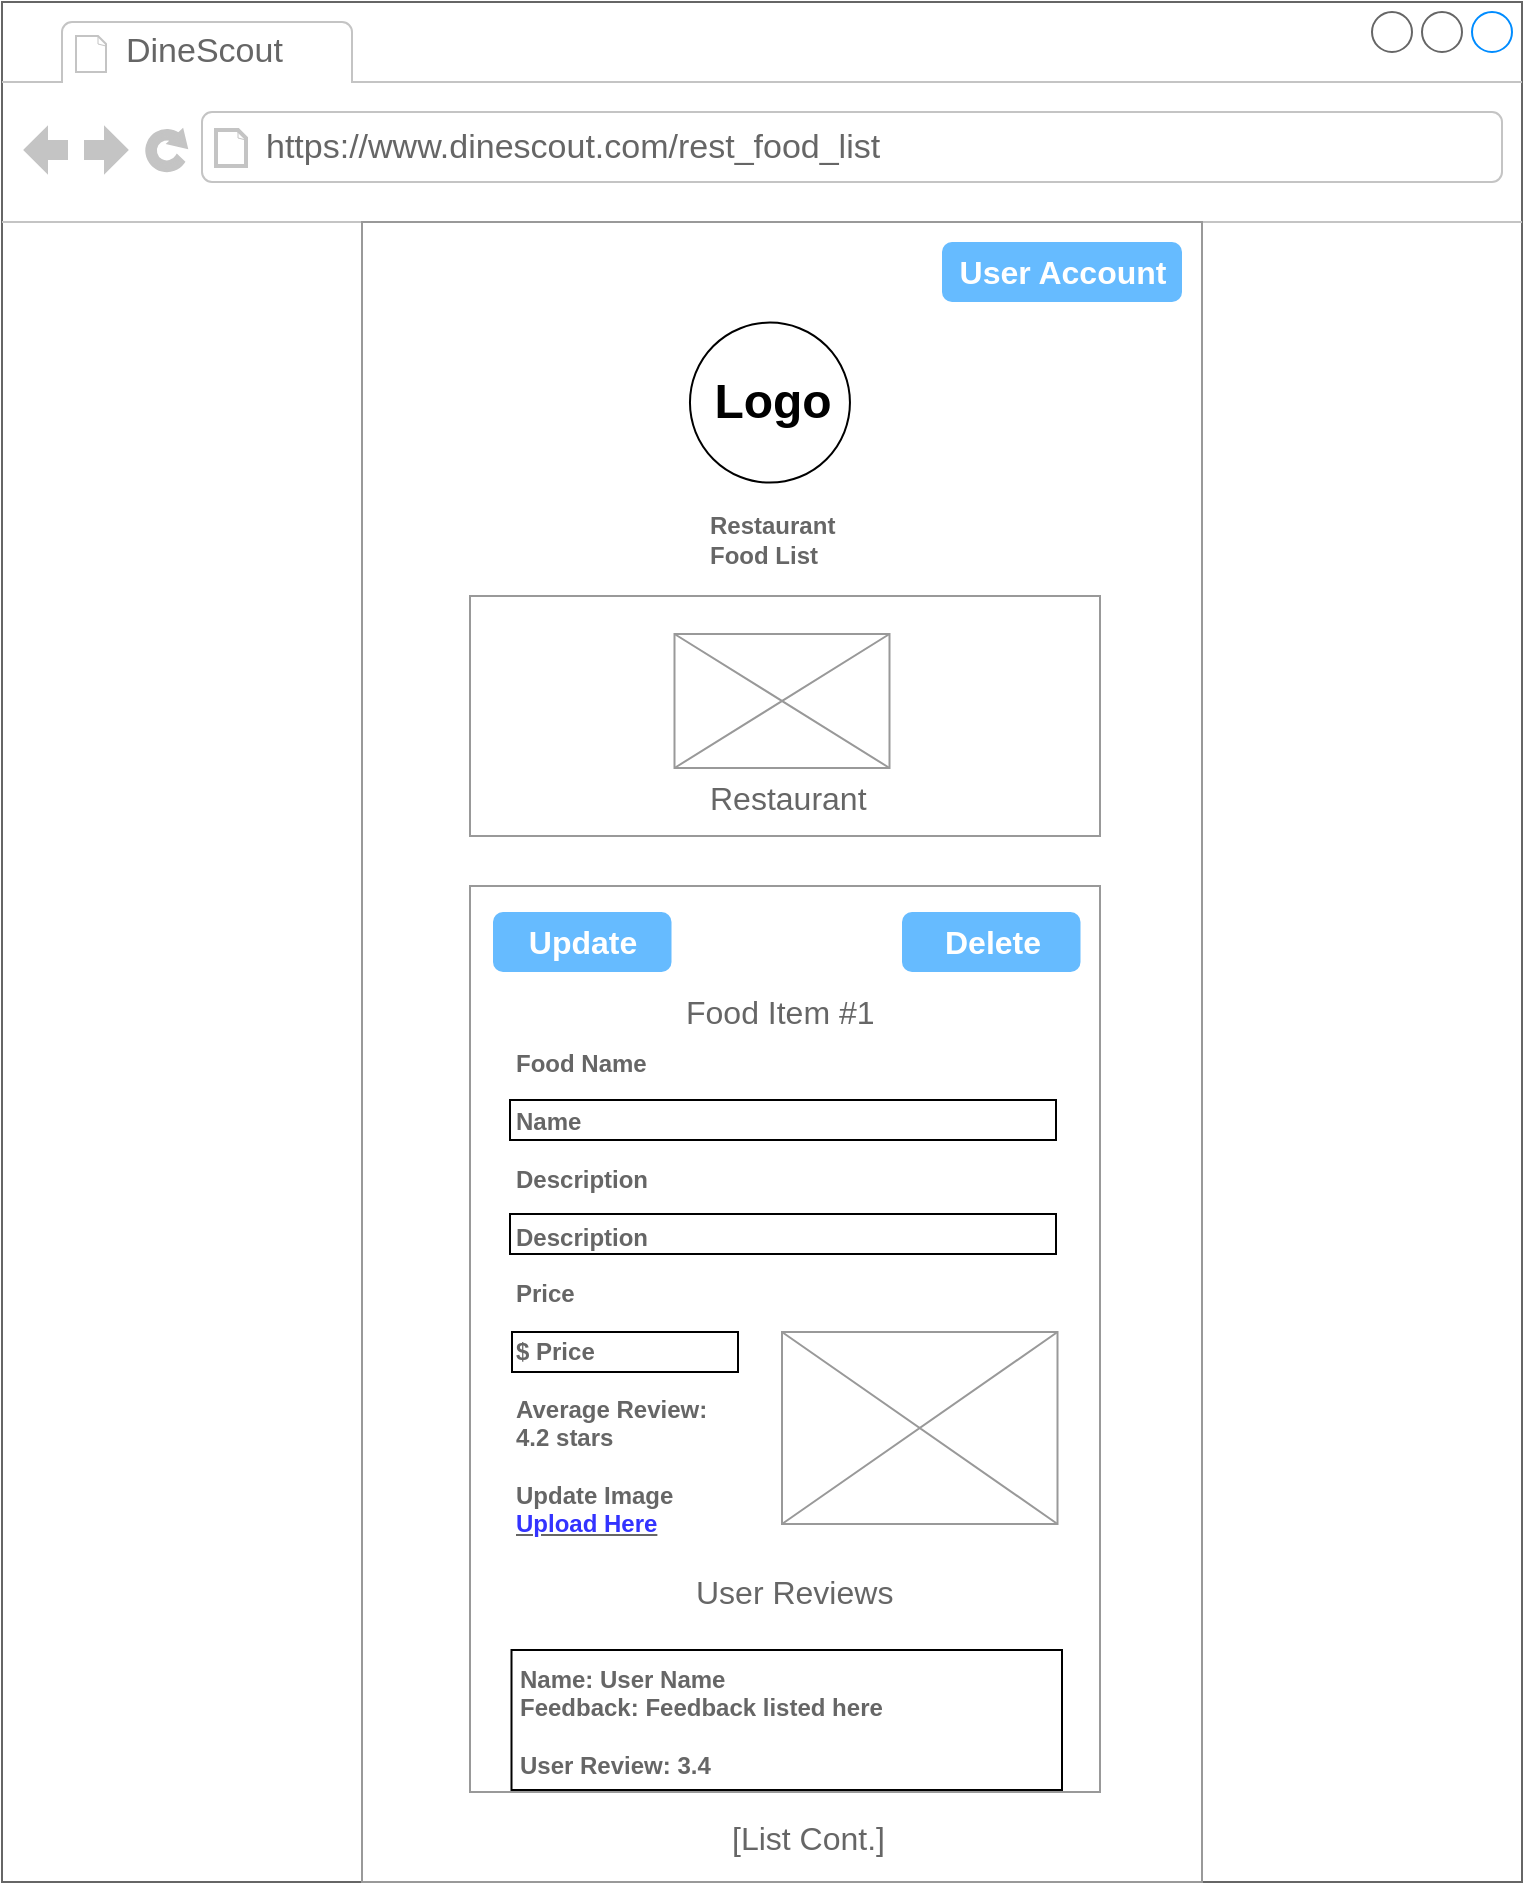 <mxfile version="24.8.0">
  <diagram name="Page-1" id="z91czqFmT3ff-m2mt2VU">
    <mxGraphModel dx="1498" dy="1097" grid="1" gridSize="10" guides="1" tooltips="1" connect="1" arrows="1" fold="1" page="1" pageScale="1" pageWidth="850" pageHeight="1100" math="0" shadow="0">
      <root>
        <mxCell id="0" />
        <mxCell id="1" parent="0" />
        <mxCell id="uiiCpgrEH-bAiR5GF76r-1" value="" style="strokeWidth=1;shadow=0;dashed=0;align=center;html=1;shape=mxgraph.mockup.containers.browserWindow;rSize=0;strokeColor=#666666;strokeColor2=#008cff;strokeColor3=#c4c4c4;mainText=,;recursiveResize=0;" vertex="1" parent="1">
          <mxGeometry x="40" y="120" width="760" height="940" as="geometry" />
        </mxCell>
        <mxCell id="uiiCpgrEH-bAiR5GF76r-2" value="DineScout" style="strokeWidth=1;shadow=0;dashed=0;align=center;html=1;shape=mxgraph.mockup.containers.anchor;fontSize=17;fontColor=#666666;align=left;whiteSpace=wrap;" vertex="1" parent="uiiCpgrEH-bAiR5GF76r-1">
          <mxGeometry x="60" y="12" width="110" height="26" as="geometry" />
        </mxCell>
        <mxCell id="uiiCpgrEH-bAiR5GF76r-3" value="https://www.dinescout.com/rest_food_list" style="strokeWidth=1;shadow=0;dashed=0;align=center;html=1;shape=mxgraph.mockup.containers.anchor;rSize=0;fontSize=17;fontColor=#666666;align=left;" vertex="1" parent="uiiCpgrEH-bAiR5GF76r-1">
          <mxGeometry x="130" y="60" width="250" height="26" as="geometry" />
        </mxCell>
        <mxCell id="uiiCpgrEH-bAiR5GF76r-4" value="" style="strokeWidth=1;shadow=0;dashed=0;align=center;html=1;shape=mxgraph.mockup.forms.rrect;rSize=0;strokeColor=#999999;fillColor=#ffffff;" vertex="1" parent="uiiCpgrEH-bAiR5GF76r-1">
          <mxGeometry x="180" y="110" width="420" height="830" as="geometry" />
        </mxCell>
        <mxCell id="uiiCpgrEH-bAiR5GF76r-5" value="&lt;div&gt;&lt;b&gt;Restaurant&lt;/b&gt;&lt;/div&gt;&lt;div&gt;&lt;b&gt;Food List&lt;/b&gt;&lt;/div&gt;" style="strokeWidth=1;shadow=0;dashed=0;align=center;html=1;shape=mxgraph.mockup.forms.anchor;fontSize=12;fontColor=#666666;align=left;resizeWidth=1;spacingLeft=0;" vertex="1" parent="uiiCpgrEH-bAiR5GF76r-4">
          <mxGeometry width="273" height="40" relative="1" as="geometry">
            <mxPoint x="172" y="139" as="offset" />
          </mxGeometry>
        </mxCell>
        <mxCell id="uiiCpgrEH-bAiR5GF76r-6" value="" style="strokeWidth=1;shadow=0;dashed=0;align=center;html=1;shape=mxgraph.mockup.forms.rrect;rSize=0;strokeColor=#999999;fontColor=#666666;align=left;spacingLeft=5;resizeWidth=1;" vertex="1" parent="uiiCpgrEH-bAiR5GF76r-4">
          <mxGeometry width="315" height="120" relative="1" as="geometry">
            <mxPoint x="54" y="187" as="offset" />
          </mxGeometry>
        </mxCell>
        <mxCell id="uiiCpgrEH-bAiR5GF76r-7" value="&lt;span style=&quot;font-size: 16px;&quot;&gt;Restaurant&lt;/span&gt;" style="strokeWidth=1;shadow=0;dashed=0;align=center;html=1;shape=mxgraph.mockup.forms.anchor;fontSize=12;fontColor=#666666;align=left;resizeWidth=1;spacingLeft=0;" vertex="1" parent="uiiCpgrEH-bAiR5GF76r-4">
          <mxGeometry width="70" height="20" relative="1" as="geometry">
            <mxPoint x="172" y="278" as="offset" />
          </mxGeometry>
        </mxCell>
        <mxCell id="uiiCpgrEH-bAiR5GF76r-8" value="" style="ellipse;whiteSpace=wrap;html=1;aspect=fixed;" vertex="1" parent="uiiCpgrEH-bAiR5GF76r-4">
          <mxGeometry x="163.98" y="50.303" width="80" height="80" as="geometry" />
        </mxCell>
        <mxCell id="uiiCpgrEH-bAiR5GF76r-9" value="Logo" style="text;strokeColor=none;fillColor=none;html=1;fontSize=24;fontStyle=1;verticalAlign=middle;align=center;" vertex="1" parent="uiiCpgrEH-bAiR5GF76r-4">
          <mxGeometry x="100" y="67.61" width="210" height="45.39" as="geometry" />
        </mxCell>
        <mxCell id="uiiCpgrEH-bAiR5GF76r-10" value="" style="verticalLabelPosition=bottom;shadow=0;dashed=0;align=center;html=1;verticalAlign=top;strokeWidth=1;shape=mxgraph.mockup.graphics.simpleIcon;strokeColor=#999999;" vertex="1" parent="uiiCpgrEH-bAiR5GF76r-4">
          <mxGeometry x="156.25" y="206" width="107.5" height="67" as="geometry" />
        </mxCell>
        <mxCell id="uiiCpgrEH-bAiR5GF76r-11" value="User Account" style="strokeWidth=1;shadow=0;dashed=0;align=center;html=1;shape=mxgraph.mockup.forms.rrect;rSize=5;strokeColor=none;fontColor=#ffffff;fillColor=#66bbff;fontSize=16;fontStyle=1;" vertex="1" parent="uiiCpgrEH-bAiR5GF76r-4">
          <mxGeometry x="290" y="10" width="120" height="30" as="geometry" />
        </mxCell>
        <mxCell id="uiiCpgrEH-bAiR5GF76r-12" value="&lt;span style=&quot;font-size: 16px;&quot;&gt;[List Cont.]&lt;/span&gt;" style="strokeWidth=1;shadow=0;dashed=0;align=center;html=1;shape=mxgraph.mockup.forms.anchor;fontSize=12;fontColor=#666666;align=left;resizeWidth=1;spacingLeft=0;" vertex="1" parent="uiiCpgrEH-bAiR5GF76r-4">
          <mxGeometry x="183.25" y="798" width="70" height="20" as="geometry" />
        </mxCell>
        <mxCell id="uiiCpgrEH-bAiR5GF76r-13" value="" style="strokeWidth=1;shadow=0;dashed=0;align=center;html=1;shape=mxgraph.mockup.forms.rrect;rSize=0;strokeColor=#999999;fontColor=#666666;align=left;spacingLeft=5;resizeWidth=1;" vertex="1" parent="1">
          <mxGeometry x="274" y="562" width="315" height="453" as="geometry" />
        </mxCell>
        <mxCell id="uiiCpgrEH-bAiR5GF76r-14" value="" style="verticalLabelPosition=bottom;shadow=0;dashed=0;align=center;html=1;verticalAlign=top;strokeWidth=1;shape=mxgraph.mockup.graphics.simpleIcon;strokeColor=#999999;" vertex="1" parent="1">
          <mxGeometry x="430" y="785" width="137.75" height="96" as="geometry" />
        </mxCell>
        <mxCell id="uiiCpgrEH-bAiR5GF76r-16" value="&lt;span style=&quot;font-size: 16px;&quot;&gt;Food Item #1&lt;/span&gt;" style="strokeWidth=1;shadow=0;dashed=0;align=center;html=1;shape=mxgraph.mockup.forms.anchor;fontSize=12;fontColor=#666666;align=left;resizeWidth=1;spacingLeft=0;" vertex="1" parent="1">
          <mxGeometry x="380.25" y="615" width="70" height="20" as="geometry" />
        </mxCell>
        <mxCell id="uiiCpgrEH-bAiR5GF76r-22" value="" style="rounded=0;whiteSpace=wrap;html=1;" vertex="1" parent="1">
          <mxGeometry x="294.75" y="944" width="275.25" height="70" as="geometry" />
        </mxCell>
        <mxCell id="uiiCpgrEH-bAiR5GF76r-23" value="&lt;div&gt;&lt;b&gt;Name: User Name&lt;/b&gt;&lt;/div&gt;&lt;div&gt;&lt;b&gt;Feedback: Feedback listed here&lt;/b&gt;&lt;/div&gt;&lt;div&gt;&lt;br&gt;&lt;/div&gt;&lt;div&gt;&lt;b&gt;User Review: 3.4&lt;/b&gt;&lt;/div&gt;" style="strokeWidth=1;shadow=0;dashed=0;align=center;html=1;shape=mxgraph.mockup.forms.anchor;fontSize=12;fontColor=#666666;align=left;resizeWidth=1;spacingLeft=0;perimeterSpacing=5;" vertex="1" parent="1">
          <mxGeometry x="297" y="960" width="273" height="40" as="geometry" />
        </mxCell>
        <mxCell id="uiiCpgrEH-bAiR5GF76r-24" value="Delete" style="strokeWidth=1;shadow=0;dashed=0;align=center;html=1;shape=mxgraph.mockup.forms.rrect;rSize=5;strokeColor=none;fontColor=#ffffff;fillColor=#66bbff;fontSize=16;fontStyle=1;" vertex="1" parent="1">
          <mxGeometry x="490" y="575" width="89.25" height="30" as="geometry" />
        </mxCell>
        <mxCell id="uiiCpgrEH-bAiR5GF76r-25" value="Update" style="strokeWidth=1;shadow=0;dashed=0;align=center;html=1;shape=mxgraph.mockup.forms.rrect;rSize=5;strokeColor=none;fontColor=#ffffff;fillColor=#66bbff;fontSize=16;fontStyle=1;" vertex="1" parent="1">
          <mxGeometry x="285.5" y="575" width="89.25" height="30" as="geometry" />
        </mxCell>
        <mxCell id="uiiCpgrEH-bAiR5GF76r-26" value="" style="rounded=0;whiteSpace=wrap;html=1;" vertex="1" parent="1">
          <mxGeometry x="294" y="669" width="273" height="20" as="geometry" />
        </mxCell>
        <mxCell id="uiiCpgrEH-bAiR5GF76r-28" value="" style="rounded=0;whiteSpace=wrap;html=1;" vertex="1" parent="1">
          <mxGeometry x="294" y="726" width="273" height="20" as="geometry" />
        </mxCell>
        <mxCell id="uiiCpgrEH-bAiR5GF76r-29" value="" style="rounded=0;whiteSpace=wrap;html=1;" vertex="1" parent="1">
          <mxGeometry x="295" y="785" width="113" height="20" as="geometry" />
        </mxCell>
        <mxCell id="uiiCpgrEH-bAiR5GF76r-30" value="&lt;span style=&quot;font-size: 16px;&quot;&gt;User Reviews&lt;/span&gt;" style="strokeWidth=1;shadow=0;dashed=0;align=center;html=1;shape=mxgraph.mockup.forms.anchor;fontSize=12;fontColor=#666666;align=left;resizeWidth=1;spacingLeft=0;" vertex="1" parent="1">
          <mxGeometry x="385" y="905" width="70" height="20" as="geometry" />
        </mxCell>
        <mxCell id="uiiCpgrEH-bAiR5GF76r-15" value="&lt;div&gt;&lt;b&gt;Food Name&lt;/b&gt;&lt;/div&gt;&lt;div&gt;&lt;b&gt;&lt;br&gt;&lt;/b&gt;&lt;/div&gt;&lt;div&gt;&lt;b&gt;Name&lt;/b&gt;&lt;/div&gt;&lt;div&gt;&lt;b&gt;&lt;br&gt;&lt;/b&gt;&lt;/div&gt;&lt;div&gt;&lt;b&gt;Description&lt;/b&gt;&lt;/div&gt;&lt;div&gt;&lt;b&gt;&lt;br&gt;&lt;/b&gt;&lt;/div&gt;&lt;div&gt;&lt;b&gt;Description&lt;/b&gt;&lt;/div&gt;&lt;div&gt;&lt;b&gt;&lt;br&gt;&lt;/b&gt;&lt;/div&gt;&lt;div&gt;&lt;b&gt;Price&lt;/b&gt;&lt;/div&gt;&lt;div&gt;&lt;b&gt;&lt;br&gt;&lt;/b&gt;&lt;/div&gt;&lt;div&gt;&lt;b&gt;$ Price&lt;/b&gt;&lt;/div&gt;&lt;div&gt;&lt;b&gt;&lt;br&gt;&lt;/b&gt;&lt;/div&gt;&lt;div&gt;&lt;b&gt;Average Review:&lt;/b&gt;&lt;/div&gt;&lt;div&gt;&lt;b&gt;4.2 stars&lt;/b&gt;&lt;/div&gt;&lt;div&gt;&lt;b&gt;&lt;br&gt;&lt;/b&gt;&lt;/div&gt;&lt;div&gt;&lt;b&gt;Update Image&lt;/b&gt;&lt;/div&gt;&lt;div&gt;&lt;b&gt;&lt;u&gt;&lt;font color=&quot;#3333ff&quot;&gt;Upload Here&lt;/font&gt;&lt;/u&gt;&lt;/b&gt;&lt;/div&gt;" style="strokeWidth=1;shadow=0;dashed=0;align=center;html=1;shape=mxgraph.mockup.forms.anchor;fontSize=12;fontColor=#666666;align=left;resizeWidth=1;spacingLeft=0;perimeterSpacing=5;" vertex="1" parent="1">
          <mxGeometry x="294.75" y="746" width="273" height="40" as="geometry" />
        </mxCell>
      </root>
    </mxGraphModel>
  </diagram>
</mxfile>
